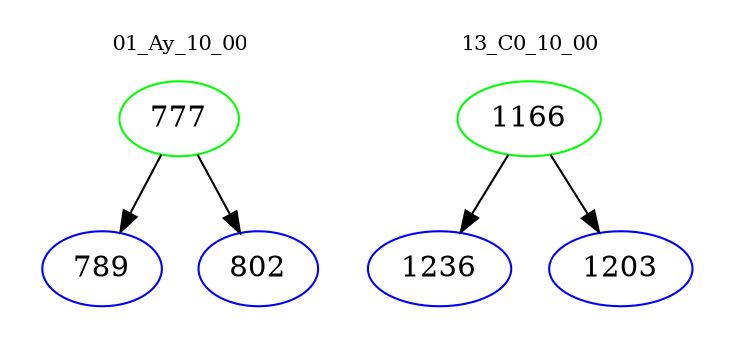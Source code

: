 digraph{
subgraph cluster_0 {
color = white
label = "01_Ay_10_00";
fontsize=10;
T0_777 [label="777", color="green"]
T0_777 -> T0_789 [color="black"]
T0_789 [label="789", color="blue"]
T0_777 -> T0_802 [color="black"]
T0_802 [label="802", color="blue"]
}
subgraph cluster_1 {
color = white
label = "13_C0_10_00";
fontsize=10;
T1_1166 [label="1166", color="green"]
T1_1166 -> T1_1236 [color="black"]
T1_1236 [label="1236", color="blue"]
T1_1166 -> T1_1203 [color="black"]
T1_1203 [label="1203", color="blue"]
}
}

